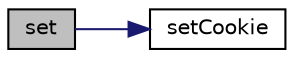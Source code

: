 digraph "set"
{
  edge [fontname="Helvetica",fontsize="10",labelfontname="Helvetica",labelfontsize="10"];
  node [fontname="Helvetica",fontsize="10",shape=record];
  rankdir="LR";
  Node14 [label="set",height=0.2,width=0.4,color="black", fillcolor="grey75", style="filled", fontcolor="black"];
  Node14 -> Node15 [color="midnightblue",fontsize="10",style="solid",fontname="Helvetica"];
  Node15 [label="setCookie",height=0.2,width=0.4,color="black", fillcolor="white", style="filled",URL="$class_zest_1_1_cookies_1_1_cookies.html#a46c656a0b18e88410d3067af69868a63"];
}
